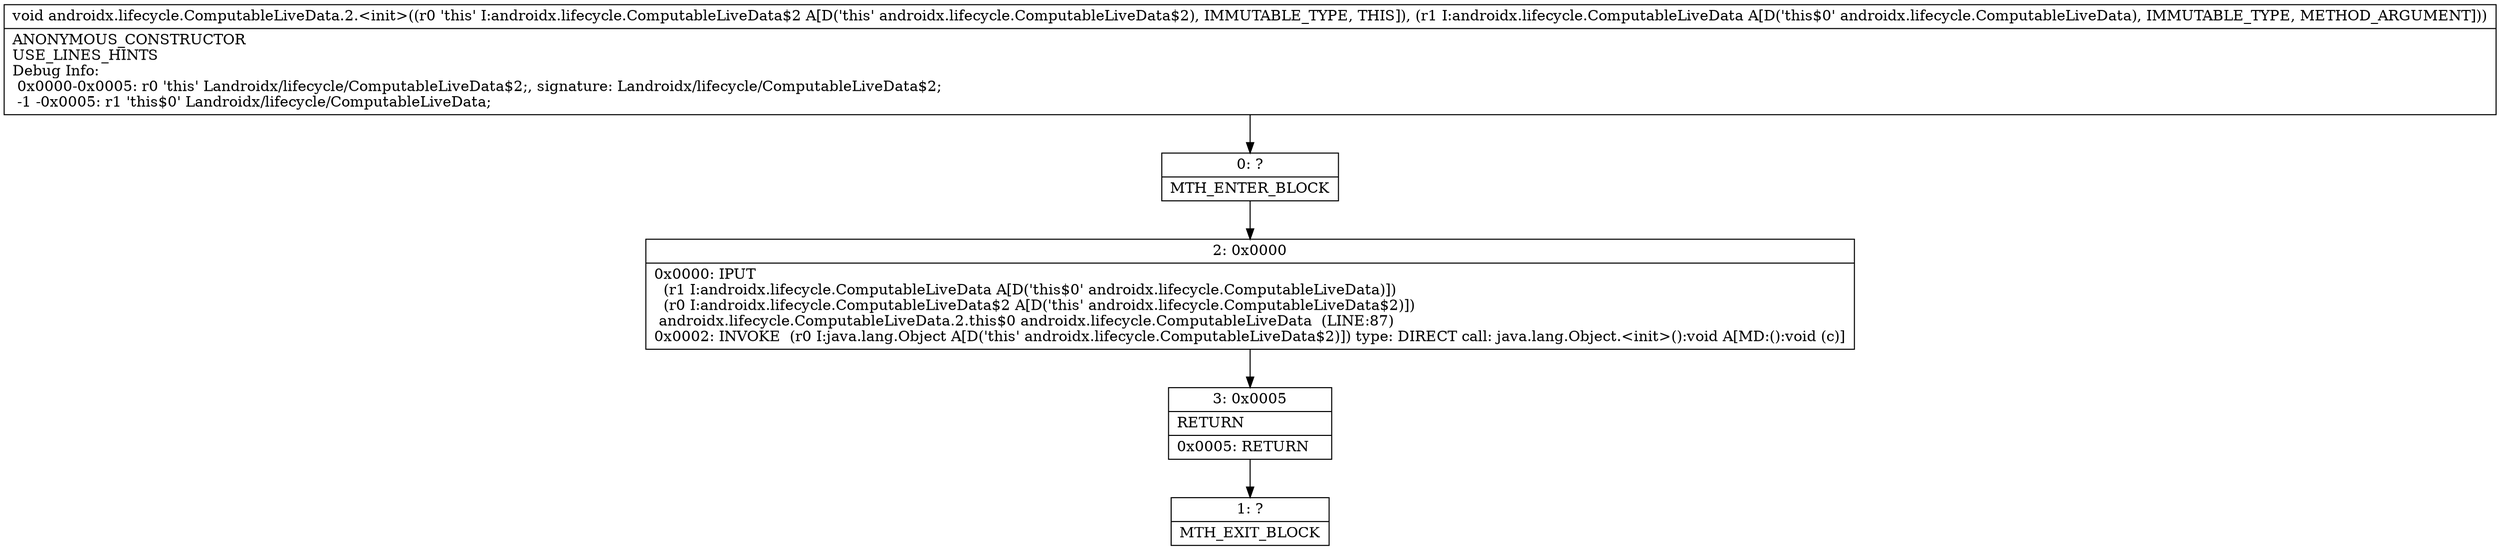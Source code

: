digraph "CFG forandroidx.lifecycle.ComputableLiveData.2.\<init\>(Landroidx\/lifecycle\/ComputableLiveData;)V" {
Node_0 [shape=record,label="{0\:\ ?|MTH_ENTER_BLOCK\l}"];
Node_2 [shape=record,label="{2\:\ 0x0000|0x0000: IPUT  \l  (r1 I:androidx.lifecycle.ComputableLiveData A[D('this$0' androidx.lifecycle.ComputableLiveData)])\l  (r0 I:androidx.lifecycle.ComputableLiveData$2 A[D('this' androidx.lifecycle.ComputableLiveData$2)])\l androidx.lifecycle.ComputableLiveData.2.this$0 androidx.lifecycle.ComputableLiveData  (LINE:87)\l0x0002: INVOKE  (r0 I:java.lang.Object A[D('this' androidx.lifecycle.ComputableLiveData$2)]) type: DIRECT call: java.lang.Object.\<init\>():void A[MD:():void (c)]\l}"];
Node_3 [shape=record,label="{3\:\ 0x0005|RETURN\l|0x0005: RETURN   \l}"];
Node_1 [shape=record,label="{1\:\ ?|MTH_EXIT_BLOCK\l}"];
MethodNode[shape=record,label="{void androidx.lifecycle.ComputableLiveData.2.\<init\>((r0 'this' I:androidx.lifecycle.ComputableLiveData$2 A[D('this' androidx.lifecycle.ComputableLiveData$2), IMMUTABLE_TYPE, THIS]), (r1 I:androidx.lifecycle.ComputableLiveData A[D('this$0' androidx.lifecycle.ComputableLiveData), IMMUTABLE_TYPE, METHOD_ARGUMENT]))  | ANONYMOUS_CONSTRUCTOR\lUSE_LINES_HINTS\lDebug Info:\l  0x0000\-0x0005: r0 'this' Landroidx\/lifecycle\/ComputableLiveData$2;, signature: Landroidx\/lifecycle\/ComputableLiveData$2;\l  \-1 \-0x0005: r1 'this$0' Landroidx\/lifecycle\/ComputableLiveData;\l}"];
MethodNode -> Node_0;Node_0 -> Node_2;
Node_2 -> Node_3;
Node_3 -> Node_1;
}


